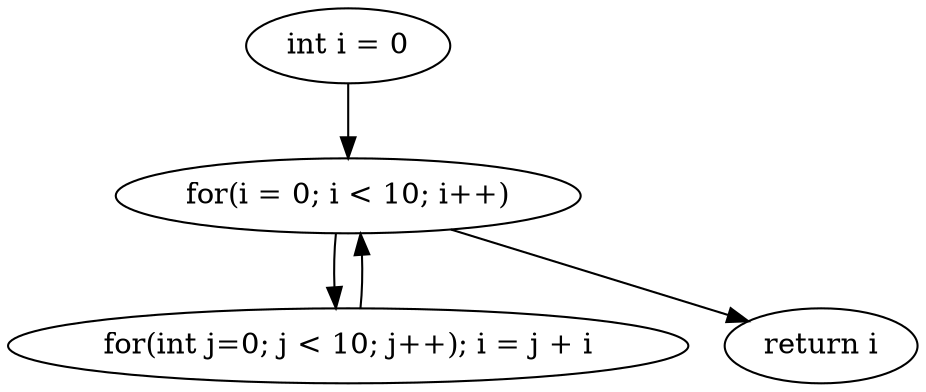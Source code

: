 digraph "Control Flow Graph" {
	B0 [label="int i = 0"]
	B1 [label="for(i = 0; i < 10; i++)"]
	B2 [label="for(int j=0; j < 10; j++); i = j + i"]
	B4 [label="return i"]
		B0 -> B1
		B1 -> B2
		B1 -> B4
		B2 -> B1
}
